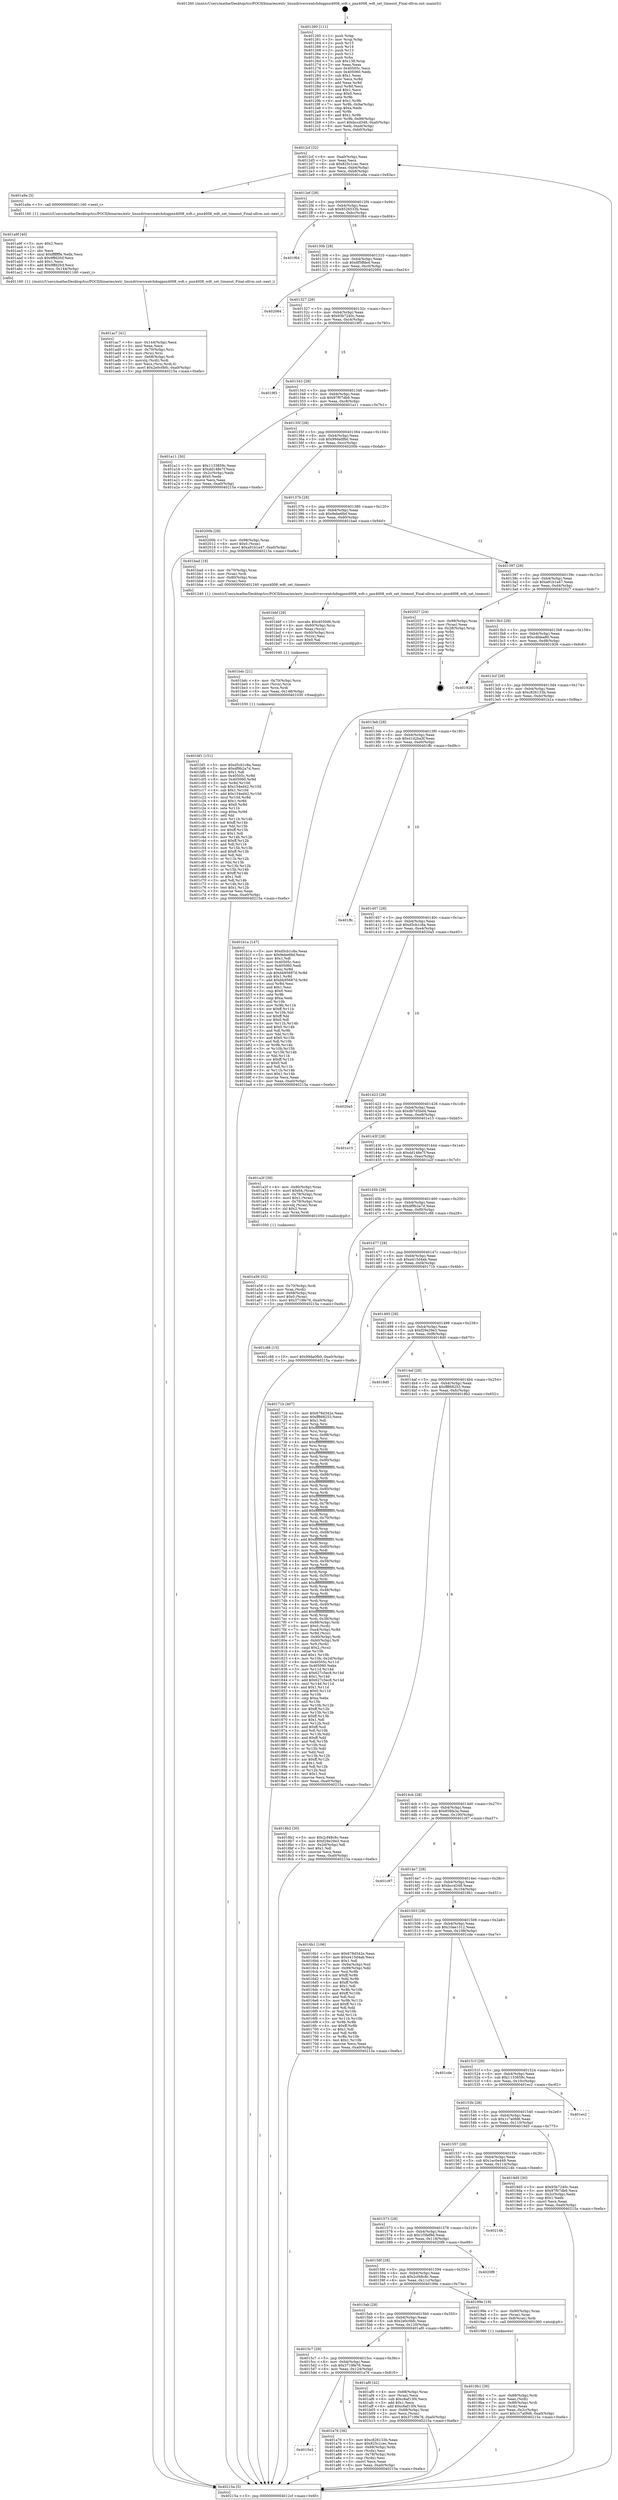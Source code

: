 digraph "0x401260" {
  label = "0x401260 (/mnt/c/Users/mathe/Desktop/tcc/POCII/binaries/extr_linuxdriverswatchdogpnx4008_wdt.c_pnx4008_wdt_set_timeout_Final-ollvm.out::main(0))"
  labelloc = "t"
  node[shape=record]

  Entry [label="",width=0.3,height=0.3,shape=circle,fillcolor=black,style=filled]
  "0x4012cf" [label="{
     0x4012cf [32]\l
     | [instrs]\l
     &nbsp;&nbsp;0x4012cf \<+6\>: mov -0xa0(%rbp),%eax\l
     &nbsp;&nbsp;0x4012d5 \<+2\>: mov %eax,%ecx\l
     &nbsp;&nbsp;0x4012d7 \<+6\>: sub $0x825c1cec,%ecx\l
     &nbsp;&nbsp;0x4012dd \<+6\>: mov %eax,-0xb4(%rbp)\l
     &nbsp;&nbsp;0x4012e3 \<+6\>: mov %ecx,-0xb8(%rbp)\l
     &nbsp;&nbsp;0x4012e9 \<+6\>: je 0000000000401a9a \<main+0x83a\>\l
  }"]
  "0x401a9a" [label="{
     0x401a9a [5]\l
     | [instrs]\l
     &nbsp;&nbsp;0x401a9a \<+5\>: call 0000000000401160 \<next_i\>\l
     | [calls]\l
     &nbsp;&nbsp;0x401160 \{1\} (/mnt/c/Users/mathe/Desktop/tcc/POCII/binaries/extr_linuxdriverswatchdogpnx4008_wdt.c_pnx4008_wdt_set_timeout_Final-ollvm.out::next_i)\l
  }"]
  "0x4012ef" [label="{
     0x4012ef [28]\l
     | [instrs]\l
     &nbsp;&nbsp;0x4012ef \<+5\>: jmp 00000000004012f4 \<main+0x94\>\l
     &nbsp;&nbsp;0x4012f4 \<+6\>: mov -0xb4(%rbp),%eax\l
     &nbsp;&nbsp;0x4012fa \<+5\>: sub $0x8526533b,%eax\l
     &nbsp;&nbsp;0x4012ff \<+6\>: mov %eax,-0xbc(%rbp)\l
     &nbsp;&nbsp;0x401305 \<+6\>: je 0000000000401f64 \<main+0xd04\>\l
  }"]
  Exit [label="",width=0.3,height=0.3,shape=circle,fillcolor=black,style=filled,peripheries=2]
  "0x401f64" [label="{
     0x401f64\l
  }", style=dashed]
  "0x40130b" [label="{
     0x40130b [28]\l
     | [instrs]\l
     &nbsp;&nbsp;0x40130b \<+5\>: jmp 0000000000401310 \<main+0xb0\>\l
     &nbsp;&nbsp;0x401310 \<+6\>: mov -0xb4(%rbp),%eax\l
     &nbsp;&nbsp;0x401316 \<+5\>: sub $0x8f5ffde4,%eax\l
     &nbsp;&nbsp;0x40131b \<+6\>: mov %eax,-0xc0(%rbp)\l
     &nbsp;&nbsp;0x401321 \<+6\>: je 0000000000402084 \<main+0xe24\>\l
  }"]
  "0x401bf1" [label="{
     0x401bf1 [151]\l
     | [instrs]\l
     &nbsp;&nbsp;0x401bf1 \<+5\>: mov $0xd5cb1c8a,%eax\l
     &nbsp;&nbsp;0x401bf6 \<+5\>: mov $0xdf9b2a7d,%esi\l
     &nbsp;&nbsp;0x401bfb \<+2\>: mov $0x1,%dl\l
     &nbsp;&nbsp;0x401bfd \<+8\>: mov 0x40505c,%r8d\l
     &nbsp;&nbsp;0x401c05 \<+8\>: mov 0x405060,%r9d\l
     &nbsp;&nbsp;0x401c0d \<+3\>: mov %r8d,%r10d\l
     &nbsp;&nbsp;0x401c10 \<+7\>: sub $0x154ed42,%r10d\l
     &nbsp;&nbsp;0x401c17 \<+4\>: sub $0x1,%r10d\l
     &nbsp;&nbsp;0x401c1b \<+7\>: add $0x154ed42,%r10d\l
     &nbsp;&nbsp;0x401c22 \<+4\>: imul %r10d,%r8d\l
     &nbsp;&nbsp;0x401c26 \<+4\>: and $0x1,%r8d\l
     &nbsp;&nbsp;0x401c2a \<+4\>: cmp $0x0,%r8d\l
     &nbsp;&nbsp;0x401c2e \<+4\>: sete %r11b\l
     &nbsp;&nbsp;0x401c32 \<+4\>: cmp $0xa,%r9d\l
     &nbsp;&nbsp;0x401c36 \<+3\>: setl %bl\l
     &nbsp;&nbsp;0x401c39 \<+3\>: mov %r11b,%r14b\l
     &nbsp;&nbsp;0x401c3c \<+4\>: xor $0xff,%r14b\l
     &nbsp;&nbsp;0x401c40 \<+3\>: mov %bl,%r15b\l
     &nbsp;&nbsp;0x401c43 \<+4\>: xor $0xff,%r15b\l
     &nbsp;&nbsp;0x401c47 \<+3\>: xor $0x1,%dl\l
     &nbsp;&nbsp;0x401c4a \<+3\>: mov %r14b,%r12b\l
     &nbsp;&nbsp;0x401c4d \<+4\>: and $0xff,%r12b\l
     &nbsp;&nbsp;0x401c51 \<+3\>: and %dl,%r11b\l
     &nbsp;&nbsp;0x401c54 \<+3\>: mov %r15b,%r13b\l
     &nbsp;&nbsp;0x401c57 \<+4\>: and $0xff,%r13b\l
     &nbsp;&nbsp;0x401c5b \<+2\>: and %dl,%bl\l
     &nbsp;&nbsp;0x401c5d \<+3\>: or %r11b,%r12b\l
     &nbsp;&nbsp;0x401c60 \<+3\>: or %bl,%r13b\l
     &nbsp;&nbsp;0x401c63 \<+3\>: xor %r13b,%r12b\l
     &nbsp;&nbsp;0x401c66 \<+3\>: or %r15b,%r14b\l
     &nbsp;&nbsp;0x401c69 \<+4\>: xor $0xff,%r14b\l
     &nbsp;&nbsp;0x401c6d \<+3\>: or $0x1,%dl\l
     &nbsp;&nbsp;0x401c70 \<+3\>: and %dl,%r14b\l
     &nbsp;&nbsp;0x401c73 \<+3\>: or %r14b,%r12b\l
     &nbsp;&nbsp;0x401c76 \<+4\>: test $0x1,%r12b\l
     &nbsp;&nbsp;0x401c7a \<+3\>: cmovne %esi,%eax\l
     &nbsp;&nbsp;0x401c7d \<+6\>: mov %eax,-0xa0(%rbp)\l
     &nbsp;&nbsp;0x401c83 \<+5\>: jmp 000000000040215a \<main+0xefa\>\l
  }"]
  "0x402084" [label="{
     0x402084\l
  }", style=dashed]
  "0x401327" [label="{
     0x401327 [28]\l
     | [instrs]\l
     &nbsp;&nbsp;0x401327 \<+5\>: jmp 000000000040132c \<main+0xcc\>\l
     &nbsp;&nbsp;0x40132c \<+6\>: mov -0xb4(%rbp),%eax\l
     &nbsp;&nbsp;0x401332 \<+5\>: sub $0x93b7240c,%eax\l
     &nbsp;&nbsp;0x401337 \<+6\>: mov %eax,-0xc4(%rbp)\l
     &nbsp;&nbsp;0x40133d \<+6\>: je 00000000004019f3 \<main+0x793\>\l
  }"]
  "0x401bdc" [label="{
     0x401bdc [21]\l
     | [instrs]\l
     &nbsp;&nbsp;0x401bdc \<+4\>: mov -0x70(%rbp),%rcx\l
     &nbsp;&nbsp;0x401be0 \<+3\>: mov (%rcx),%rcx\l
     &nbsp;&nbsp;0x401be3 \<+3\>: mov %rcx,%rdi\l
     &nbsp;&nbsp;0x401be6 \<+6\>: mov %eax,-0x148(%rbp)\l
     &nbsp;&nbsp;0x401bec \<+5\>: call 0000000000401030 \<free@plt\>\l
     | [calls]\l
     &nbsp;&nbsp;0x401030 \{1\} (unknown)\l
  }"]
  "0x4019f3" [label="{
     0x4019f3\l
  }", style=dashed]
  "0x401343" [label="{
     0x401343 [28]\l
     | [instrs]\l
     &nbsp;&nbsp;0x401343 \<+5\>: jmp 0000000000401348 \<main+0xe8\>\l
     &nbsp;&nbsp;0x401348 \<+6\>: mov -0xb4(%rbp),%eax\l
     &nbsp;&nbsp;0x40134e \<+5\>: sub $0x97f07db9,%eax\l
     &nbsp;&nbsp;0x401353 \<+6\>: mov %eax,-0xc8(%rbp)\l
     &nbsp;&nbsp;0x401359 \<+6\>: je 0000000000401a11 \<main+0x7b1\>\l
  }"]
  "0x401bbf" [label="{
     0x401bbf [29]\l
     | [instrs]\l
     &nbsp;&nbsp;0x401bbf \<+10\>: movabs $0x4030d6,%rdi\l
     &nbsp;&nbsp;0x401bc9 \<+4\>: mov -0x60(%rbp),%rcx\l
     &nbsp;&nbsp;0x401bcd \<+2\>: mov %eax,(%rcx)\l
     &nbsp;&nbsp;0x401bcf \<+4\>: mov -0x60(%rbp),%rcx\l
     &nbsp;&nbsp;0x401bd3 \<+2\>: mov (%rcx),%esi\l
     &nbsp;&nbsp;0x401bd5 \<+2\>: mov $0x0,%al\l
     &nbsp;&nbsp;0x401bd7 \<+5\>: call 0000000000401040 \<printf@plt\>\l
     | [calls]\l
     &nbsp;&nbsp;0x401040 \{1\} (unknown)\l
  }"]
  "0x401a11" [label="{
     0x401a11 [30]\l
     | [instrs]\l
     &nbsp;&nbsp;0x401a11 \<+5\>: mov $0x1133859c,%eax\l
     &nbsp;&nbsp;0x401a16 \<+5\>: mov $0xdd148e7f,%ecx\l
     &nbsp;&nbsp;0x401a1b \<+3\>: mov -0x2c(%rbp),%edx\l
     &nbsp;&nbsp;0x401a1e \<+3\>: cmp $0x0,%edx\l
     &nbsp;&nbsp;0x401a21 \<+3\>: cmove %ecx,%eax\l
     &nbsp;&nbsp;0x401a24 \<+6\>: mov %eax,-0xa0(%rbp)\l
     &nbsp;&nbsp;0x401a2a \<+5\>: jmp 000000000040215a \<main+0xefa\>\l
  }"]
  "0x40135f" [label="{
     0x40135f [28]\l
     | [instrs]\l
     &nbsp;&nbsp;0x40135f \<+5\>: jmp 0000000000401364 \<main+0x104\>\l
     &nbsp;&nbsp;0x401364 \<+6\>: mov -0xb4(%rbp),%eax\l
     &nbsp;&nbsp;0x40136a \<+5\>: sub $0x99da0fb0,%eax\l
     &nbsp;&nbsp;0x40136f \<+6\>: mov %eax,-0xcc(%rbp)\l
     &nbsp;&nbsp;0x401375 \<+6\>: je 000000000040200b \<main+0xdab\>\l
  }"]
  "0x401ac7" [label="{
     0x401ac7 [41]\l
     | [instrs]\l
     &nbsp;&nbsp;0x401ac7 \<+6\>: mov -0x144(%rbp),%ecx\l
     &nbsp;&nbsp;0x401acd \<+3\>: imul %eax,%ecx\l
     &nbsp;&nbsp;0x401ad0 \<+4\>: mov -0x70(%rbp),%rsi\l
     &nbsp;&nbsp;0x401ad4 \<+3\>: mov (%rsi),%rsi\l
     &nbsp;&nbsp;0x401ad7 \<+4\>: mov -0x68(%rbp),%rdi\l
     &nbsp;&nbsp;0x401adb \<+3\>: movslq (%rdi),%rdi\l
     &nbsp;&nbsp;0x401ade \<+3\>: mov %ecx,(%rsi,%rdi,4)\l
     &nbsp;&nbsp;0x401ae1 \<+10\>: movl $0x2e0c0bfc,-0xa0(%rbp)\l
     &nbsp;&nbsp;0x401aeb \<+5\>: jmp 000000000040215a \<main+0xefa\>\l
  }"]
  "0x40200b" [label="{
     0x40200b [28]\l
     | [instrs]\l
     &nbsp;&nbsp;0x40200b \<+7\>: mov -0x98(%rbp),%rax\l
     &nbsp;&nbsp;0x402012 \<+6\>: movl $0x0,(%rax)\l
     &nbsp;&nbsp;0x402018 \<+10\>: movl $0xa91b1a47,-0xa0(%rbp)\l
     &nbsp;&nbsp;0x402022 \<+5\>: jmp 000000000040215a \<main+0xefa\>\l
  }"]
  "0x40137b" [label="{
     0x40137b [28]\l
     | [instrs]\l
     &nbsp;&nbsp;0x40137b \<+5\>: jmp 0000000000401380 \<main+0x120\>\l
     &nbsp;&nbsp;0x401380 \<+6\>: mov -0xb4(%rbp),%eax\l
     &nbsp;&nbsp;0x401386 \<+5\>: sub $0x9ebe6fef,%eax\l
     &nbsp;&nbsp;0x40138b \<+6\>: mov %eax,-0xd0(%rbp)\l
     &nbsp;&nbsp;0x401391 \<+6\>: je 0000000000401bad \<main+0x94d\>\l
  }"]
  "0x401a9f" [label="{
     0x401a9f [40]\l
     | [instrs]\l
     &nbsp;&nbsp;0x401a9f \<+5\>: mov $0x2,%ecx\l
     &nbsp;&nbsp;0x401aa4 \<+1\>: cltd\l
     &nbsp;&nbsp;0x401aa5 \<+2\>: idiv %ecx\l
     &nbsp;&nbsp;0x401aa7 \<+6\>: imul $0xfffffffe,%edx,%ecx\l
     &nbsp;&nbsp;0x401aad \<+6\>: sub $0x9ffd2fcf,%ecx\l
     &nbsp;&nbsp;0x401ab3 \<+3\>: add $0x1,%ecx\l
     &nbsp;&nbsp;0x401ab6 \<+6\>: add $0x9ffd2fcf,%ecx\l
     &nbsp;&nbsp;0x401abc \<+6\>: mov %ecx,-0x144(%rbp)\l
     &nbsp;&nbsp;0x401ac2 \<+5\>: call 0000000000401160 \<next_i\>\l
     | [calls]\l
     &nbsp;&nbsp;0x401160 \{1\} (/mnt/c/Users/mathe/Desktop/tcc/POCII/binaries/extr_linuxdriverswatchdogpnx4008_wdt.c_pnx4008_wdt_set_timeout_Final-ollvm.out::next_i)\l
  }"]
  "0x401bad" [label="{
     0x401bad [18]\l
     | [instrs]\l
     &nbsp;&nbsp;0x401bad \<+4\>: mov -0x70(%rbp),%rax\l
     &nbsp;&nbsp;0x401bb1 \<+3\>: mov (%rax),%rdi\l
     &nbsp;&nbsp;0x401bb4 \<+4\>: mov -0x80(%rbp),%rax\l
     &nbsp;&nbsp;0x401bb8 \<+2\>: mov (%rax),%esi\l
     &nbsp;&nbsp;0x401bba \<+5\>: call 0000000000401240 \<pnx4008_wdt_set_timeout\>\l
     | [calls]\l
     &nbsp;&nbsp;0x401240 \{1\} (/mnt/c/Users/mathe/Desktop/tcc/POCII/binaries/extr_linuxdriverswatchdogpnx4008_wdt.c_pnx4008_wdt_set_timeout_Final-ollvm.out::pnx4008_wdt_set_timeout)\l
  }"]
  "0x401397" [label="{
     0x401397 [28]\l
     | [instrs]\l
     &nbsp;&nbsp;0x401397 \<+5\>: jmp 000000000040139c \<main+0x13c\>\l
     &nbsp;&nbsp;0x40139c \<+6\>: mov -0xb4(%rbp),%eax\l
     &nbsp;&nbsp;0x4013a2 \<+5\>: sub $0xa91b1a47,%eax\l
     &nbsp;&nbsp;0x4013a7 \<+6\>: mov %eax,-0xd4(%rbp)\l
     &nbsp;&nbsp;0x4013ad \<+6\>: je 0000000000402027 \<main+0xdc7\>\l
  }"]
  "0x4015e3" [label="{
     0x4015e3\l
  }", style=dashed]
  "0x402027" [label="{
     0x402027 [24]\l
     | [instrs]\l
     &nbsp;&nbsp;0x402027 \<+7\>: mov -0x98(%rbp),%rax\l
     &nbsp;&nbsp;0x40202e \<+2\>: mov (%rax),%eax\l
     &nbsp;&nbsp;0x402030 \<+4\>: lea -0x28(%rbp),%rsp\l
     &nbsp;&nbsp;0x402034 \<+1\>: pop %rbx\l
     &nbsp;&nbsp;0x402035 \<+2\>: pop %r12\l
     &nbsp;&nbsp;0x402037 \<+2\>: pop %r13\l
     &nbsp;&nbsp;0x402039 \<+2\>: pop %r14\l
     &nbsp;&nbsp;0x40203b \<+2\>: pop %r15\l
     &nbsp;&nbsp;0x40203d \<+1\>: pop %rbp\l
     &nbsp;&nbsp;0x40203e \<+1\>: ret\l
  }"]
  "0x4013b3" [label="{
     0x4013b3 [28]\l
     | [instrs]\l
     &nbsp;&nbsp;0x4013b3 \<+5\>: jmp 00000000004013b8 \<main+0x158\>\l
     &nbsp;&nbsp;0x4013b8 \<+6\>: mov -0xb4(%rbp),%eax\l
     &nbsp;&nbsp;0x4013be \<+5\>: sub $0xc4fdea80,%eax\l
     &nbsp;&nbsp;0x4013c3 \<+6\>: mov %eax,-0xd8(%rbp)\l
     &nbsp;&nbsp;0x4013c9 \<+6\>: je 0000000000401926 \<main+0x6c6\>\l
  }"]
  "0x401a76" [label="{
     0x401a76 [36]\l
     | [instrs]\l
     &nbsp;&nbsp;0x401a76 \<+5\>: mov $0xc826133b,%eax\l
     &nbsp;&nbsp;0x401a7b \<+5\>: mov $0x825c1cec,%ecx\l
     &nbsp;&nbsp;0x401a80 \<+4\>: mov -0x68(%rbp),%rdx\l
     &nbsp;&nbsp;0x401a84 \<+2\>: mov (%rdx),%esi\l
     &nbsp;&nbsp;0x401a86 \<+4\>: mov -0x78(%rbp),%rdx\l
     &nbsp;&nbsp;0x401a8a \<+2\>: cmp (%rdx),%esi\l
     &nbsp;&nbsp;0x401a8c \<+3\>: cmovl %ecx,%eax\l
     &nbsp;&nbsp;0x401a8f \<+6\>: mov %eax,-0xa0(%rbp)\l
     &nbsp;&nbsp;0x401a95 \<+5\>: jmp 000000000040215a \<main+0xefa\>\l
  }"]
  "0x401926" [label="{
     0x401926\l
  }", style=dashed]
  "0x4013cf" [label="{
     0x4013cf [28]\l
     | [instrs]\l
     &nbsp;&nbsp;0x4013cf \<+5\>: jmp 00000000004013d4 \<main+0x174\>\l
     &nbsp;&nbsp;0x4013d4 \<+6\>: mov -0xb4(%rbp),%eax\l
     &nbsp;&nbsp;0x4013da \<+5\>: sub $0xc826133b,%eax\l
     &nbsp;&nbsp;0x4013df \<+6\>: mov %eax,-0xdc(%rbp)\l
     &nbsp;&nbsp;0x4013e5 \<+6\>: je 0000000000401b1a \<main+0x8ba\>\l
  }"]
  "0x4015c7" [label="{
     0x4015c7 [28]\l
     | [instrs]\l
     &nbsp;&nbsp;0x4015c7 \<+5\>: jmp 00000000004015cc \<main+0x36c\>\l
     &nbsp;&nbsp;0x4015cc \<+6\>: mov -0xb4(%rbp),%eax\l
     &nbsp;&nbsp;0x4015d2 \<+5\>: sub $0x3719fe76,%eax\l
     &nbsp;&nbsp;0x4015d7 \<+6\>: mov %eax,-0x124(%rbp)\l
     &nbsp;&nbsp;0x4015dd \<+6\>: je 0000000000401a76 \<main+0x816\>\l
  }"]
  "0x401b1a" [label="{
     0x401b1a [147]\l
     | [instrs]\l
     &nbsp;&nbsp;0x401b1a \<+5\>: mov $0xd5cb1c8a,%eax\l
     &nbsp;&nbsp;0x401b1f \<+5\>: mov $0x9ebe6fef,%ecx\l
     &nbsp;&nbsp;0x401b24 \<+2\>: mov $0x1,%dl\l
     &nbsp;&nbsp;0x401b26 \<+7\>: mov 0x40505c,%esi\l
     &nbsp;&nbsp;0x401b2d \<+7\>: mov 0x405060,%edi\l
     &nbsp;&nbsp;0x401b34 \<+3\>: mov %esi,%r8d\l
     &nbsp;&nbsp;0x401b37 \<+7\>: sub $0xbb95687d,%r8d\l
     &nbsp;&nbsp;0x401b3e \<+4\>: sub $0x1,%r8d\l
     &nbsp;&nbsp;0x401b42 \<+7\>: add $0xbb95687d,%r8d\l
     &nbsp;&nbsp;0x401b49 \<+4\>: imul %r8d,%esi\l
     &nbsp;&nbsp;0x401b4d \<+3\>: and $0x1,%esi\l
     &nbsp;&nbsp;0x401b50 \<+3\>: cmp $0x0,%esi\l
     &nbsp;&nbsp;0x401b53 \<+4\>: sete %r9b\l
     &nbsp;&nbsp;0x401b57 \<+3\>: cmp $0xa,%edi\l
     &nbsp;&nbsp;0x401b5a \<+4\>: setl %r10b\l
     &nbsp;&nbsp;0x401b5e \<+3\>: mov %r9b,%r11b\l
     &nbsp;&nbsp;0x401b61 \<+4\>: xor $0xff,%r11b\l
     &nbsp;&nbsp;0x401b65 \<+3\>: mov %r10b,%bl\l
     &nbsp;&nbsp;0x401b68 \<+3\>: xor $0xff,%bl\l
     &nbsp;&nbsp;0x401b6b \<+3\>: xor $0x0,%dl\l
     &nbsp;&nbsp;0x401b6e \<+3\>: mov %r11b,%r14b\l
     &nbsp;&nbsp;0x401b71 \<+4\>: and $0x0,%r14b\l
     &nbsp;&nbsp;0x401b75 \<+3\>: and %dl,%r9b\l
     &nbsp;&nbsp;0x401b78 \<+3\>: mov %bl,%r15b\l
     &nbsp;&nbsp;0x401b7b \<+4\>: and $0x0,%r15b\l
     &nbsp;&nbsp;0x401b7f \<+3\>: and %dl,%r10b\l
     &nbsp;&nbsp;0x401b82 \<+3\>: or %r9b,%r14b\l
     &nbsp;&nbsp;0x401b85 \<+3\>: or %r10b,%r15b\l
     &nbsp;&nbsp;0x401b88 \<+3\>: xor %r15b,%r14b\l
     &nbsp;&nbsp;0x401b8b \<+3\>: or %bl,%r11b\l
     &nbsp;&nbsp;0x401b8e \<+4\>: xor $0xff,%r11b\l
     &nbsp;&nbsp;0x401b92 \<+3\>: or $0x0,%dl\l
     &nbsp;&nbsp;0x401b95 \<+3\>: and %dl,%r11b\l
     &nbsp;&nbsp;0x401b98 \<+3\>: or %r11b,%r14b\l
     &nbsp;&nbsp;0x401b9b \<+4\>: test $0x1,%r14b\l
     &nbsp;&nbsp;0x401b9f \<+3\>: cmovne %ecx,%eax\l
     &nbsp;&nbsp;0x401ba2 \<+6\>: mov %eax,-0xa0(%rbp)\l
     &nbsp;&nbsp;0x401ba8 \<+5\>: jmp 000000000040215a \<main+0xefa\>\l
  }"]
  "0x4013eb" [label="{
     0x4013eb [28]\l
     | [instrs]\l
     &nbsp;&nbsp;0x4013eb \<+5\>: jmp 00000000004013f0 \<main+0x190\>\l
     &nbsp;&nbsp;0x4013f0 \<+6\>: mov -0xb4(%rbp),%eax\l
     &nbsp;&nbsp;0x4013f6 \<+5\>: sub $0xd1d2ba3f,%eax\l
     &nbsp;&nbsp;0x4013fb \<+6\>: mov %eax,-0xe0(%rbp)\l
     &nbsp;&nbsp;0x401401 \<+6\>: je 0000000000401ffc \<main+0xd9c\>\l
  }"]
  "0x401af0" [label="{
     0x401af0 [42]\l
     | [instrs]\l
     &nbsp;&nbsp;0x401af0 \<+4\>: mov -0x68(%rbp),%rax\l
     &nbsp;&nbsp;0x401af4 \<+2\>: mov (%rax),%ecx\l
     &nbsp;&nbsp;0x401af6 \<+6\>: sub $0xc6af13f4,%ecx\l
     &nbsp;&nbsp;0x401afc \<+3\>: add $0x1,%ecx\l
     &nbsp;&nbsp;0x401aff \<+6\>: add $0xc6af13f4,%ecx\l
     &nbsp;&nbsp;0x401b05 \<+4\>: mov -0x68(%rbp),%rax\l
     &nbsp;&nbsp;0x401b09 \<+2\>: mov %ecx,(%rax)\l
     &nbsp;&nbsp;0x401b0b \<+10\>: movl $0x3719fe76,-0xa0(%rbp)\l
     &nbsp;&nbsp;0x401b15 \<+5\>: jmp 000000000040215a \<main+0xefa\>\l
  }"]
  "0x401ffc" [label="{
     0x401ffc\l
  }", style=dashed]
  "0x401407" [label="{
     0x401407 [28]\l
     | [instrs]\l
     &nbsp;&nbsp;0x401407 \<+5\>: jmp 000000000040140c \<main+0x1ac\>\l
     &nbsp;&nbsp;0x40140c \<+6\>: mov -0xb4(%rbp),%eax\l
     &nbsp;&nbsp;0x401412 \<+5\>: sub $0xd5cb1c8a,%eax\l
     &nbsp;&nbsp;0x401417 \<+6\>: mov %eax,-0xe4(%rbp)\l
     &nbsp;&nbsp;0x40141d \<+6\>: je 00000000004020a5 \<main+0xe45\>\l
  }"]
  "0x401a56" [label="{
     0x401a56 [32]\l
     | [instrs]\l
     &nbsp;&nbsp;0x401a56 \<+4\>: mov -0x70(%rbp),%rdi\l
     &nbsp;&nbsp;0x401a5a \<+3\>: mov %rax,(%rdi)\l
     &nbsp;&nbsp;0x401a5d \<+4\>: mov -0x68(%rbp),%rax\l
     &nbsp;&nbsp;0x401a61 \<+6\>: movl $0x0,(%rax)\l
     &nbsp;&nbsp;0x401a67 \<+10\>: movl $0x3719fe76,-0xa0(%rbp)\l
     &nbsp;&nbsp;0x401a71 \<+5\>: jmp 000000000040215a \<main+0xefa\>\l
  }"]
  "0x4020a5" [label="{
     0x4020a5\l
  }", style=dashed]
  "0x401423" [label="{
     0x401423 [28]\l
     | [instrs]\l
     &nbsp;&nbsp;0x401423 \<+5\>: jmp 0000000000401428 \<main+0x1c8\>\l
     &nbsp;&nbsp;0x401428 \<+6\>: mov -0xb4(%rbp),%eax\l
     &nbsp;&nbsp;0x40142e \<+5\>: sub $0xdb7d5bd4,%eax\l
     &nbsp;&nbsp;0x401433 \<+6\>: mov %eax,-0xe8(%rbp)\l
     &nbsp;&nbsp;0x401439 \<+6\>: je 0000000000401e15 \<main+0xbb5\>\l
  }"]
  "0x4019b1" [label="{
     0x4019b1 [36]\l
     | [instrs]\l
     &nbsp;&nbsp;0x4019b1 \<+7\>: mov -0x88(%rbp),%rdi\l
     &nbsp;&nbsp;0x4019b8 \<+2\>: mov %eax,(%rdi)\l
     &nbsp;&nbsp;0x4019ba \<+7\>: mov -0x88(%rbp),%rdi\l
     &nbsp;&nbsp;0x4019c1 \<+2\>: mov (%rdi),%eax\l
     &nbsp;&nbsp;0x4019c3 \<+3\>: mov %eax,-0x2c(%rbp)\l
     &nbsp;&nbsp;0x4019c6 \<+10\>: movl $0x1c7a0fd6,-0xa0(%rbp)\l
     &nbsp;&nbsp;0x4019d0 \<+5\>: jmp 000000000040215a \<main+0xefa\>\l
  }"]
  "0x401e15" [label="{
     0x401e15\l
  }", style=dashed]
  "0x40143f" [label="{
     0x40143f [28]\l
     | [instrs]\l
     &nbsp;&nbsp;0x40143f \<+5\>: jmp 0000000000401444 \<main+0x1e4\>\l
     &nbsp;&nbsp;0x401444 \<+6\>: mov -0xb4(%rbp),%eax\l
     &nbsp;&nbsp;0x40144a \<+5\>: sub $0xdd148e7f,%eax\l
     &nbsp;&nbsp;0x40144f \<+6\>: mov %eax,-0xec(%rbp)\l
     &nbsp;&nbsp;0x401455 \<+6\>: je 0000000000401a2f \<main+0x7cf\>\l
  }"]
  "0x4015ab" [label="{
     0x4015ab [28]\l
     | [instrs]\l
     &nbsp;&nbsp;0x4015ab \<+5\>: jmp 00000000004015b0 \<main+0x350\>\l
     &nbsp;&nbsp;0x4015b0 \<+6\>: mov -0xb4(%rbp),%eax\l
     &nbsp;&nbsp;0x4015b6 \<+5\>: sub $0x2e0c0bfc,%eax\l
     &nbsp;&nbsp;0x4015bb \<+6\>: mov %eax,-0x120(%rbp)\l
     &nbsp;&nbsp;0x4015c1 \<+6\>: je 0000000000401af0 \<main+0x890\>\l
  }"]
  "0x401a2f" [label="{
     0x401a2f [39]\l
     | [instrs]\l
     &nbsp;&nbsp;0x401a2f \<+4\>: mov -0x80(%rbp),%rax\l
     &nbsp;&nbsp;0x401a33 \<+6\>: movl $0x64,(%rax)\l
     &nbsp;&nbsp;0x401a39 \<+4\>: mov -0x78(%rbp),%rax\l
     &nbsp;&nbsp;0x401a3d \<+6\>: movl $0x1,(%rax)\l
     &nbsp;&nbsp;0x401a43 \<+4\>: mov -0x78(%rbp),%rax\l
     &nbsp;&nbsp;0x401a47 \<+3\>: movslq (%rax),%rax\l
     &nbsp;&nbsp;0x401a4a \<+4\>: shl $0x2,%rax\l
     &nbsp;&nbsp;0x401a4e \<+3\>: mov %rax,%rdi\l
     &nbsp;&nbsp;0x401a51 \<+5\>: call 0000000000401050 \<malloc@plt\>\l
     | [calls]\l
     &nbsp;&nbsp;0x401050 \{1\} (unknown)\l
  }"]
  "0x40145b" [label="{
     0x40145b [28]\l
     | [instrs]\l
     &nbsp;&nbsp;0x40145b \<+5\>: jmp 0000000000401460 \<main+0x200\>\l
     &nbsp;&nbsp;0x401460 \<+6\>: mov -0xb4(%rbp),%eax\l
     &nbsp;&nbsp;0x401466 \<+5\>: sub $0xdf9b2a7d,%eax\l
     &nbsp;&nbsp;0x40146b \<+6\>: mov %eax,-0xf0(%rbp)\l
     &nbsp;&nbsp;0x401471 \<+6\>: je 0000000000401c88 \<main+0xa28\>\l
  }"]
  "0x40199e" [label="{
     0x40199e [19]\l
     | [instrs]\l
     &nbsp;&nbsp;0x40199e \<+7\>: mov -0x90(%rbp),%rax\l
     &nbsp;&nbsp;0x4019a5 \<+3\>: mov (%rax),%rax\l
     &nbsp;&nbsp;0x4019a8 \<+4\>: mov 0x8(%rax),%rdi\l
     &nbsp;&nbsp;0x4019ac \<+5\>: call 0000000000401060 \<atoi@plt\>\l
     | [calls]\l
     &nbsp;&nbsp;0x401060 \{1\} (unknown)\l
  }"]
  "0x401c88" [label="{
     0x401c88 [15]\l
     | [instrs]\l
     &nbsp;&nbsp;0x401c88 \<+10\>: movl $0x99da0fb0,-0xa0(%rbp)\l
     &nbsp;&nbsp;0x401c92 \<+5\>: jmp 000000000040215a \<main+0xefa\>\l
  }"]
  "0x401477" [label="{
     0x401477 [28]\l
     | [instrs]\l
     &nbsp;&nbsp;0x401477 \<+5\>: jmp 000000000040147c \<main+0x21c\>\l
     &nbsp;&nbsp;0x40147c \<+6\>: mov -0xb4(%rbp),%eax\l
     &nbsp;&nbsp;0x401482 \<+5\>: sub $0xe415d4ab,%eax\l
     &nbsp;&nbsp;0x401487 \<+6\>: mov %eax,-0xf4(%rbp)\l
     &nbsp;&nbsp;0x40148d \<+6\>: je 000000000040171b \<main+0x4bb\>\l
  }"]
  "0x40158f" [label="{
     0x40158f [28]\l
     | [instrs]\l
     &nbsp;&nbsp;0x40158f \<+5\>: jmp 0000000000401594 \<main+0x334\>\l
     &nbsp;&nbsp;0x401594 \<+6\>: mov -0xb4(%rbp),%eax\l
     &nbsp;&nbsp;0x40159a \<+5\>: sub $0x2cf48c8c,%eax\l
     &nbsp;&nbsp;0x40159f \<+6\>: mov %eax,-0x11c(%rbp)\l
     &nbsp;&nbsp;0x4015a5 \<+6\>: je 000000000040199e \<main+0x73e\>\l
  }"]
  "0x40171b" [label="{
     0x40171b [407]\l
     | [instrs]\l
     &nbsp;&nbsp;0x40171b \<+5\>: mov $0x678d342e,%eax\l
     &nbsp;&nbsp;0x401720 \<+5\>: mov $0xff868253,%ecx\l
     &nbsp;&nbsp;0x401725 \<+2\>: mov $0x1,%dl\l
     &nbsp;&nbsp;0x401727 \<+3\>: mov %rsp,%rsi\l
     &nbsp;&nbsp;0x40172a \<+4\>: add $0xfffffffffffffff0,%rsi\l
     &nbsp;&nbsp;0x40172e \<+3\>: mov %rsi,%rsp\l
     &nbsp;&nbsp;0x401731 \<+7\>: mov %rsi,-0x98(%rbp)\l
     &nbsp;&nbsp;0x401738 \<+3\>: mov %rsp,%rsi\l
     &nbsp;&nbsp;0x40173b \<+4\>: add $0xfffffffffffffff0,%rsi\l
     &nbsp;&nbsp;0x40173f \<+3\>: mov %rsi,%rsp\l
     &nbsp;&nbsp;0x401742 \<+3\>: mov %rsp,%rdi\l
     &nbsp;&nbsp;0x401745 \<+4\>: add $0xfffffffffffffff0,%rdi\l
     &nbsp;&nbsp;0x401749 \<+3\>: mov %rdi,%rsp\l
     &nbsp;&nbsp;0x40174c \<+7\>: mov %rdi,-0x90(%rbp)\l
     &nbsp;&nbsp;0x401753 \<+3\>: mov %rsp,%rdi\l
     &nbsp;&nbsp;0x401756 \<+4\>: add $0xfffffffffffffff0,%rdi\l
     &nbsp;&nbsp;0x40175a \<+3\>: mov %rdi,%rsp\l
     &nbsp;&nbsp;0x40175d \<+7\>: mov %rdi,-0x88(%rbp)\l
     &nbsp;&nbsp;0x401764 \<+3\>: mov %rsp,%rdi\l
     &nbsp;&nbsp;0x401767 \<+4\>: add $0xfffffffffffffff0,%rdi\l
     &nbsp;&nbsp;0x40176b \<+3\>: mov %rdi,%rsp\l
     &nbsp;&nbsp;0x40176e \<+4\>: mov %rdi,-0x80(%rbp)\l
     &nbsp;&nbsp;0x401772 \<+3\>: mov %rsp,%rdi\l
     &nbsp;&nbsp;0x401775 \<+4\>: add $0xfffffffffffffff0,%rdi\l
     &nbsp;&nbsp;0x401779 \<+3\>: mov %rdi,%rsp\l
     &nbsp;&nbsp;0x40177c \<+4\>: mov %rdi,-0x78(%rbp)\l
     &nbsp;&nbsp;0x401780 \<+3\>: mov %rsp,%rdi\l
     &nbsp;&nbsp;0x401783 \<+4\>: add $0xfffffffffffffff0,%rdi\l
     &nbsp;&nbsp;0x401787 \<+3\>: mov %rdi,%rsp\l
     &nbsp;&nbsp;0x40178a \<+4\>: mov %rdi,-0x70(%rbp)\l
     &nbsp;&nbsp;0x40178e \<+3\>: mov %rsp,%rdi\l
     &nbsp;&nbsp;0x401791 \<+4\>: add $0xfffffffffffffff0,%rdi\l
     &nbsp;&nbsp;0x401795 \<+3\>: mov %rdi,%rsp\l
     &nbsp;&nbsp;0x401798 \<+4\>: mov %rdi,-0x68(%rbp)\l
     &nbsp;&nbsp;0x40179c \<+3\>: mov %rsp,%rdi\l
     &nbsp;&nbsp;0x40179f \<+4\>: add $0xfffffffffffffff0,%rdi\l
     &nbsp;&nbsp;0x4017a3 \<+3\>: mov %rdi,%rsp\l
     &nbsp;&nbsp;0x4017a6 \<+4\>: mov %rdi,-0x60(%rbp)\l
     &nbsp;&nbsp;0x4017aa \<+3\>: mov %rsp,%rdi\l
     &nbsp;&nbsp;0x4017ad \<+4\>: add $0xfffffffffffffff0,%rdi\l
     &nbsp;&nbsp;0x4017b1 \<+3\>: mov %rdi,%rsp\l
     &nbsp;&nbsp;0x4017b4 \<+4\>: mov %rdi,-0x58(%rbp)\l
     &nbsp;&nbsp;0x4017b8 \<+3\>: mov %rsp,%rdi\l
     &nbsp;&nbsp;0x4017bb \<+4\>: add $0xfffffffffffffff0,%rdi\l
     &nbsp;&nbsp;0x4017bf \<+3\>: mov %rdi,%rsp\l
     &nbsp;&nbsp;0x4017c2 \<+4\>: mov %rdi,-0x50(%rbp)\l
     &nbsp;&nbsp;0x4017c6 \<+3\>: mov %rsp,%rdi\l
     &nbsp;&nbsp;0x4017c9 \<+4\>: add $0xfffffffffffffff0,%rdi\l
     &nbsp;&nbsp;0x4017cd \<+3\>: mov %rdi,%rsp\l
     &nbsp;&nbsp;0x4017d0 \<+4\>: mov %rdi,-0x48(%rbp)\l
     &nbsp;&nbsp;0x4017d4 \<+3\>: mov %rsp,%rdi\l
     &nbsp;&nbsp;0x4017d7 \<+4\>: add $0xfffffffffffffff0,%rdi\l
     &nbsp;&nbsp;0x4017db \<+3\>: mov %rdi,%rsp\l
     &nbsp;&nbsp;0x4017de \<+4\>: mov %rdi,-0x40(%rbp)\l
     &nbsp;&nbsp;0x4017e2 \<+3\>: mov %rsp,%rdi\l
     &nbsp;&nbsp;0x4017e5 \<+4\>: add $0xfffffffffffffff0,%rdi\l
     &nbsp;&nbsp;0x4017e9 \<+3\>: mov %rdi,%rsp\l
     &nbsp;&nbsp;0x4017ec \<+4\>: mov %rdi,-0x38(%rbp)\l
     &nbsp;&nbsp;0x4017f0 \<+7\>: mov -0x98(%rbp),%rdi\l
     &nbsp;&nbsp;0x4017f7 \<+6\>: movl $0x0,(%rdi)\l
     &nbsp;&nbsp;0x4017fd \<+7\>: mov -0xa4(%rbp),%r8d\l
     &nbsp;&nbsp;0x401804 \<+3\>: mov %r8d,(%rsi)\l
     &nbsp;&nbsp;0x401807 \<+7\>: mov -0x90(%rbp),%rdi\l
     &nbsp;&nbsp;0x40180e \<+7\>: mov -0xb0(%rbp),%r9\l
     &nbsp;&nbsp;0x401815 \<+3\>: mov %r9,(%rdi)\l
     &nbsp;&nbsp;0x401818 \<+3\>: cmpl $0x2,(%rsi)\l
     &nbsp;&nbsp;0x40181b \<+4\>: setne %r10b\l
     &nbsp;&nbsp;0x40181f \<+4\>: and $0x1,%r10b\l
     &nbsp;&nbsp;0x401823 \<+4\>: mov %r10b,-0x2d(%rbp)\l
     &nbsp;&nbsp;0x401827 \<+8\>: mov 0x40505c,%r11d\l
     &nbsp;&nbsp;0x40182f \<+7\>: mov 0x405060,%ebx\l
     &nbsp;&nbsp;0x401836 \<+3\>: mov %r11d,%r14d\l
     &nbsp;&nbsp;0x401839 \<+7\>: sub $0x627c5ec8,%r14d\l
     &nbsp;&nbsp;0x401840 \<+4\>: sub $0x1,%r14d\l
     &nbsp;&nbsp;0x401844 \<+7\>: add $0x627c5ec8,%r14d\l
     &nbsp;&nbsp;0x40184b \<+4\>: imul %r14d,%r11d\l
     &nbsp;&nbsp;0x40184f \<+4\>: and $0x1,%r11d\l
     &nbsp;&nbsp;0x401853 \<+4\>: cmp $0x0,%r11d\l
     &nbsp;&nbsp;0x401857 \<+4\>: sete %r10b\l
     &nbsp;&nbsp;0x40185b \<+3\>: cmp $0xa,%ebx\l
     &nbsp;&nbsp;0x40185e \<+4\>: setl %r15b\l
     &nbsp;&nbsp;0x401862 \<+3\>: mov %r10b,%r12b\l
     &nbsp;&nbsp;0x401865 \<+4\>: xor $0xff,%r12b\l
     &nbsp;&nbsp;0x401869 \<+3\>: mov %r15b,%r13b\l
     &nbsp;&nbsp;0x40186c \<+4\>: xor $0xff,%r13b\l
     &nbsp;&nbsp;0x401870 \<+3\>: xor $0x1,%dl\l
     &nbsp;&nbsp;0x401873 \<+3\>: mov %r12b,%sil\l
     &nbsp;&nbsp;0x401876 \<+4\>: and $0xff,%sil\l
     &nbsp;&nbsp;0x40187a \<+3\>: and %dl,%r10b\l
     &nbsp;&nbsp;0x40187d \<+3\>: mov %r13b,%dil\l
     &nbsp;&nbsp;0x401880 \<+4\>: and $0xff,%dil\l
     &nbsp;&nbsp;0x401884 \<+3\>: and %dl,%r15b\l
     &nbsp;&nbsp;0x401887 \<+3\>: or %r10b,%sil\l
     &nbsp;&nbsp;0x40188a \<+3\>: or %r15b,%dil\l
     &nbsp;&nbsp;0x40188d \<+3\>: xor %dil,%sil\l
     &nbsp;&nbsp;0x401890 \<+3\>: or %r13b,%r12b\l
     &nbsp;&nbsp;0x401893 \<+4\>: xor $0xff,%r12b\l
     &nbsp;&nbsp;0x401897 \<+3\>: or $0x1,%dl\l
     &nbsp;&nbsp;0x40189a \<+3\>: and %dl,%r12b\l
     &nbsp;&nbsp;0x40189d \<+3\>: or %r12b,%sil\l
     &nbsp;&nbsp;0x4018a0 \<+4\>: test $0x1,%sil\l
     &nbsp;&nbsp;0x4018a4 \<+3\>: cmovne %ecx,%eax\l
     &nbsp;&nbsp;0x4018a7 \<+6\>: mov %eax,-0xa0(%rbp)\l
     &nbsp;&nbsp;0x4018ad \<+5\>: jmp 000000000040215a \<main+0xefa\>\l
  }"]
  "0x401493" [label="{
     0x401493 [28]\l
     | [instrs]\l
     &nbsp;&nbsp;0x401493 \<+5\>: jmp 0000000000401498 \<main+0x238\>\l
     &nbsp;&nbsp;0x401498 \<+6\>: mov -0xb4(%rbp),%eax\l
     &nbsp;&nbsp;0x40149e \<+5\>: sub $0xf29e29e3,%eax\l
     &nbsp;&nbsp;0x4014a3 \<+6\>: mov %eax,-0xf8(%rbp)\l
     &nbsp;&nbsp;0x4014a9 \<+6\>: je 00000000004018d0 \<main+0x670\>\l
  }"]
  "0x4020f8" [label="{
     0x4020f8\l
  }", style=dashed]
  "0x4018d0" [label="{
     0x4018d0\l
  }", style=dashed]
  "0x4014af" [label="{
     0x4014af [28]\l
     | [instrs]\l
     &nbsp;&nbsp;0x4014af \<+5\>: jmp 00000000004014b4 \<main+0x254\>\l
     &nbsp;&nbsp;0x4014b4 \<+6\>: mov -0xb4(%rbp),%eax\l
     &nbsp;&nbsp;0x4014ba \<+5\>: sub $0xff868253,%eax\l
     &nbsp;&nbsp;0x4014bf \<+6\>: mov %eax,-0xfc(%rbp)\l
     &nbsp;&nbsp;0x4014c5 \<+6\>: je 00000000004018b2 \<main+0x652\>\l
  }"]
  "0x401573" [label="{
     0x401573 [28]\l
     | [instrs]\l
     &nbsp;&nbsp;0x401573 \<+5\>: jmp 0000000000401578 \<main+0x318\>\l
     &nbsp;&nbsp;0x401578 \<+6\>: mov -0xb4(%rbp),%eax\l
     &nbsp;&nbsp;0x40157e \<+5\>: sub $0x1f3fef9d,%eax\l
     &nbsp;&nbsp;0x401583 \<+6\>: mov %eax,-0x118(%rbp)\l
     &nbsp;&nbsp;0x401589 \<+6\>: je 00000000004020f8 \<main+0xe98\>\l
  }"]
  "0x4018b2" [label="{
     0x4018b2 [30]\l
     | [instrs]\l
     &nbsp;&nbsp;0x4018b2 \<+5\>: mov $0x2cf48c8c,%eax\l
     &nbsp;&nbsp;0x4018b7 \<+5\>: mov $0xf29e29e3,%ecx\l
     &nbsp;&nbsp;0x4018bc \<+3\>: mov -0x2d(%rbp),%dl\l
     &nbsp;&nbsp;0x4018bf \<+3\>: test $0x1,%dl\l
     &nbsp;&nbsp;0x4018c2 \<+3\>: cmovne %ecx,%eax\l
     &nbsp;&nbsp;0x4018c5 \<+6\>: mov %eax,-0xa0(%rbp)\l
     &nbsp;&nbsp;0x4018cb \<+5\>: jmp 000000000040215a \<main+0xefa\>\l
  }"]
  "0x4014cb" [label="{
     0x4014cb [28]\l
     | [instrs]\l
     &nbsp;&nbsp;0x4014cb \<+5\>: jmp 00000000004014d0 \<main+0x270\>\l
     &nbsp;&nbsp;0x4014d0 \<+6\>: mov -0xb4(%rbp),%eax\l
     &nbsp;&nbsp;0x4014d6 \<+5\>: sub $0x858fa3a,%eax\l
     &nbsp;&nbsp;0x4014db \<+6\>: mov %eax,-0x100(%rbp)\l
     &nbsp;&nbsp;0x4014e1 \<+6\>: je 0000000000401c97 \<main+0xa37\>\l
  }"]
  "0x40214b" [label="{
     0x40214b\l
  }", style=dashed]
  "0x401c97" [label="{
     0x401c97\l
  }", style=dashed]
  "0x4014e7" [label="{
     0x4014e7 [28]\l
     | [instrs]\l
     &nbsp;&nbsp;0x4014e7 \<+5\>: jmp 00000000004014ec \<main+0x28c\>\l
     &nbsp;&nbsp;0x4014ec \<+6\>: mov -0xb4(%rbp),%eax\l
     &nbsp;&nbsp;0x4014f2 \<+5\>: sub $0xbccd348,%eax\l
     &nbsp;&nbsp;0x4014f7 \<+6\>: mov %eax,-0x104(%rbp)\l
     &nbsp;&nbsp;0x4014fd \<+6\>: je 00000000004016b1 \<main+0x451\>\l
  }"]
  "0x401557" [label="{
     0x401557 [28]\l
     | [instrs]\l
     &nbsp;&nbsp;0x401557 \<+5\>: jmp 000000000040155c \<main+0x2fc\>\l
     &nbsp;&nbsp;0x40155c \<+6\>: mov -0xb4(%rbp),%eax\l
     &nbsp;&nbsp;0x401562 \<+5\>: sub $0x1ec0e449,%eax\l
     &nbsp;&nbsp;0x401567 \<+6\>: mov %eax,-0x114(%rbp)\l
     &nbsp;&nbsp;0x40156d \<+6\>: je 000000000040214b \<main+0xeeb\>\l
  }"]
  "0x4016b1" [label="{
     0x4016b1 [106]\l
     | [instrs]\l
     &nbsp;&nbsp;0x4016b1 \<+5\>: mov $0x678d342e,%eax\l
     &nbsp;&nbsp;0x4016b6 \<+5\>: mov $0xe415d4ab,%ecx\l
     &nbsp;&nbsp;0x4016bb \<+2\>: mov $0x1,%dl\l
     &nbsp;&nbsp;0x4016bd \<+7\>: mov -0x9a(%rbp),%sil\l
     &nbsp;&nbsp;0x4016c4 \<+7\>: mov -0x99(%rbp),%dil\l
     &nbsp;&nbsp;0x4016cb \<+3\>: mov %sil,%r8b\l
     &nbsp;&nbsp;0x4016ce \<+4\>: xor $0xff,%r8b\l
     &nbsp;&nbsp;0x4016d2 \<+3\>: mov %dil,%r9b\l
     &nbsp;&nbsp;0x4016d5 \<+4\>: xor $0xff,%r9b\l
     &nbsp;&nbsp;0x4016d9 \<+3\>: xor $0x1,%dl\l
     &nbsp;&nbsp;0x4016dc \<+3\>: mov %r8b,%r10b\l
     &nbsp;&nbsp;0x4016df \<+4\>: and $0xff,%r10b\l
     &nbsp;&nbsp;0x4016e3 \<+3\>: and %dl,%sil\l
     &nbsp;&nbsp;0x4016e6 \<+3\>: mov %r9b,%r11b\l
     &nbsp;&nbsp;0x4016e9 \<+4\>: and $0xff,%r11b\l
     &nbsp;&nbsp;0x4016ed \<+3\>: and %dl,%dil\l
     &nbsp;&nbsp;0x4016f0 \<+3\>: or %sil,%r10b\l
     &nbsp;&nbsp;0x4016f3 \<+3\>: or %dil,%r11b\l
     &nbsp;&nbsp;0x4016f6 \<+3\>: xor %r11b,%r10b\l
     &nbsp;&nbsp;0x4016f9 \<+3\>: or %r9b,%r8b\l
     &nbsp;&nbsp;0x4016fc \<+4\>: xor $0xff,%r8b\l
     &nbsp;&nbsp;0x401700 \<+3\>: or $0x1,%dl\l
     &nbsp;&nbsp;0x401703 \<+3\>: and %dl,%r8b\l
     &nbsp;&nbsp;0x401706 \<+3\>: or %r8b,%r10b\l
     &nbsp;&nbsp;0x401709 \<+4\>: test $0x1,%r10b\l
     &nbsp;&nbsp;0x40170d \<+3\>: cmovne %ecx,%eax\l
     &nbsp;&nbsp;0x401710 \<+6\>: mov %eax,-0xa0(%rbp)\l
     &nbsp;&nbsp;0x401716 \<+5\>: jmp 000000000040215a \<main+0xefa\>\l
  }"]
  "0x401503" [label="{
     0x401503 [28]\l
     | [instrs]\l
     &nbsp;&nbsp;0x401503 \<+5\>: jmp 0000000000401508 \<main+0x2a8\>\l
     &nbsp;&nbsp;0x401508 \<+6\>: mov -0xb4(%rbp),%eax\l
     &nbsp;&nbsp;0x40150e \<+5\>: sub $0x10ae1312,%eax\l
     &nbsp;&nbsp;0x401513 \<+6\>: mov %eax,-0x108(%rbp)\l
     &nbsp;&nbsp;0x401519 \<+6\>: je 0000000000401cde \<main+0xa7e\>\l
  }"]
  "0x40215a" [label="{
     0x40215a [5]\l
     | [instrs]\l
     &nbsp;&nbsp;0x40215a \<+5\>: jmp 00000000004012cf \<main+0x6f\>\l
  }"]
  "0x401260" [label="{
     0x401260 [111]\l
     | [instrs]\l
     &nbsp;&nbsp;0x401260 \<+1\>: push %rbp\l
     &nbsp;&nbsp;0x401261 \<+3\>: mov %rsp,%rbp\l
     &nbsp;&nbsp;0x401264 \<+2\>: push %r15\l
     &nbsp;&nbsp;0x401266 \<+2\>: push %r14\l
     &nbsp;&nbsp;0x401268 \<+2\>: push %r13\l
     &nbsp;&nbsp;0x40126a \<+2\>: push %r12\l
     &nbsp;&nbsp;0x40126c \<+1\>: push %rbx\l
     &nbsp;&nbsp;0x40126d \<+7\>: sub $0x138,%rsp\l
     &nbsp;&nbsp;0x401274 \<+2\>: xor %eax,%eax\l
     &nbsp;&nbsp;0x401276 \<+7\>: mov 0x40505c,%ecx\l
     &nbsp;&nbsp;0x40127d \<+7\>: mov 0x405060,%edx\l
     &nbsp;&nbsp;0x401284 \<+3\>: sub $0x1,%eax\l
     &nbsp;&nbsp;0x401287 \<+3\>: mov %ecx,%r8d\l
     &nbsp;&nbsp;0x40128a \<+3\>: add %eax,%r8d\l
     &nbsp;&nbsp;0x40128d \<+4\>: imul %r8d,%ecx\l
     &nbsp;&nbsp;0x401291 \<+3\>: and $0x1,%ecx\l
     &nbsp;&nbsp;0x401294 \<+3\>: cmp $0x0,%ecx\l
     &nbsp;&nbsp;0x401297 \<+4\>: sete %r9b\l
     &nbsp;&nbsp;0x40129b \<+4\>: and $0x1,%r9b\l
     &nbsp;&nbsp;0x40129f \<+7\>: mov %r9b,-0x9a(%rbp)\l
     &nbsp;&nbsp;0x4012a6 \<+3\>: cmp $0xa,%edx\l
     &nbsp;&nbsp;0x4012a9 \<+4\>: setl %r9b\l
     &nbsp;&nbsp;0x4012ad \<+4\>: and $0x1,%r9b\l
     &nbsp;&nbsp;0x4012b1 \<+7\>: mov %r9b,-0x99(%rbp)\l
     &nbsp;&nbsp;0x4012b8 \<+10\>: movl $0xbccd348,-0xa0(%rbp)\l
     &nbsp;&nbsp;0x4012c2 \<+6\>: mov %edi,-0xa4(%rbp)\l
     &nbsp;&nbsp;0x4012c8 \<+7\>: mov %rsi,-0xb0(%rbp)\l
  }"]
  "0x4019d5" [label="{
     0x4019d5 [30]\l
     | [instrs]\l
     &nbsp;&nbsp;0x4019d5 \<+5\>: mov $0x93b7240c,%eax\l
     &nbsp;&nbsp;0x4019da \<+5\>: mov $0x97f07db9,%ecx\l
     &nbsp;&nbsp;0x4019df \<+3\>: mov -0x2c(%rbp),%edx\l
     &nbsp;&nbsp;0x4019e2 \<+3\>: cmp $0x1,%edx\l
     &nbsp;&nbsp;0x4019e5 \<+3\>: cmovl %ecx,%eax\l
     &nbsp;&nbsp;0x4019e8 \<+6\>: mov %eax,-0xa0(%rbp)\l
     &nbsp;&nbsp;0x4019ee \<+5\>: jmp 000000000040215a \<main+0xefa\>\l
  }"]
  "0x40153b" [label="{
     0x40153b [28]\l
     | [instrs]\l
     &nbsp;&nbsp;0x40153b \<+5\>: jmp 0000000000401540 \<main+0x2e0\>\l
     &nbsp;&nbsp;0x401540 \<+6\>: mov -0xb4(%rbp),%eax\l
     &nbsp;&nbsp;0x401546 \<+5\>: sub $0x1c7a0fd6,%eax\l
     &nbsp;&nbsp;0x40154b \<+6\>: mov %eax,-0x110(%rbp)\l
     &nbsp;&nbsp;0x401551 \<+6\>: je 00000000004019d5 \<main+0x775\>\l
  }"]
  "0x401cde" [label="{
     0x401cde\l
  }", style=dashed]
  "0x40151f" [label="{
     0x40151f [28]\l
     | [instrs]\l
     &nbsp;&nbsp;0x40151f \<+5\>: jmp 0000000000401524 \<main+0x2c4\>\l
     &nbsp;&nbsp;0x401524 \<+6\>: mov -0xb4(%rbp),%eax\l
     &nbsp;&nbsp;0x40152a \<+5\>: sub $0x1133859c,%eax\l
     &nbsp;&nbsp;0x40152f \<+6\>: mov %eax,-0x10c(%rbp)\l
     &nbsp;&nbsp;0x401535 \<+6\>: je 0000000000401ec2 \<main+0xc62\>\l
  }"]
  "0x401ec2" [label="{
     0x401ec2\l
  }", style=dashed]
  Entry -> "0x401260" [label=" 1"]
  "0x4012cf" -> "0x401a9a" [label=" 1"]
  "0x4012cf" -> "0x4012ef" [label=" 15"]
  "0x402027" -> Exit [label=" 1"]
  "0x4012ef" -> "0x401f64" [label=" 0"]
  "0x4012ef" -> "0x40130b" [label=" 15"]
  "0x40200b" -> "0x40215a" [label=" 1"]
  "0x40130b" -> "0x402084" [label=" 0"]
  "0x40130b" -> "0x401327" [label=" 15"]
  "0x401c88" -> "0x40215a" [label=" 1"]
  "0x401327" -> "0x4019f3" [label=" 0"]
  "0x401327" -> "0x401343" [label=" 15"]
  "0x401bf1" -> "0x40215a" [label=" 1"]
  "0x401343" -> "0x401a11" [label=" 1"]
  "0x401343" -> "0x40135f" [label=" 14"]
  "0x401bdc" -> "0x401bf1" [label=" 1"]
  "0x40135f" -> "0x40200b" [label=" 1"]
  "0x40135f" -> "0x40137b" [label=" 13"]
  "0x401bbf" -> "0x401bdc" [label=" 1"]
  "0x40137b" -> "0x401bad" [label=" 1"]
  "0x40137b" -> "0x401397" [label=" 12"]
  "0x401bad" -> "0x401bbf" [label=" 1"]
  "0x401397" -> "0x402027" [label=" 1"]
  "0x401397" -> "0x4013b3" [label=" 11"]
  "0x401b1a" -> "0x40215a" [label=" 1"]
  "0x4013b3" -> "0x401926" [label=" 0"]
  "0x4013b3" -> "0x4013cf" [label=" 11"]
  "0x401af0" -> "0x40215a" [label=" 1"]
  "0x4013cf" -> "0x401b1a" [label=" 1"]
  "0x4013cf" -> "0x4013eb" [label=" 10"]
  "0x401a9f" -> "0x401ac7" [label=" 1"]
  "0x4013eb" -> "0x401ffc" [label=" 0"]
  "0x4013eb" -> "0x401407" [label=" 10"]
  "0x401a9a" -> "0x401a9f" [label=" 1"]
  "0x401407" -> "0x4020a5" [label=" 0"]
  "0x401407" -> "0x401423" [label=" 10"]
  "0x4015c7" -> "0x4015e3" [label=" 0"]
  "0x401423" -> "0x401e15" [label=" 0"]
  "0x401423" -> "0x40143f" [label=" 10"]
  "0x4015c7" -> "0x401a76" [label=" 2"]
  "0x40143f" -> "0x401a2f" [label=" 1"]
  "0x40143f" -> "0x40145b" [label=" 9"]
  "0x401ac7" -> "0x40215a" [label=" 1"]
  "0x40145b" -> "0x401c88" [label=" 1"]
  "0x40145b" -> "0x401477" [label=" 8"]
  "0x4015ab" -> "0x4015c7" [label=" 2"]
  "0x401477" -> "0x40171b" [label=" 1"]
  "0x401477" -> "0x401493" [label=" 7"]
  "0x401a76" -> "0x40215a" [label=" 2"]
  "0x401493" -> "0x4018d0" [label=" 0"]
  "0x401493" -> "0x4014af" [label=" 7"]
  "0x401a56" -> "0x40215a" [label=" 1"]
  "0x4014af" -> "0x4018b2" [label=" 1"]
  "0x4014af" -> "0x4014cb" [label=" 6"]
  "0x401a11" -> "0x40215a" [label=" 1"]
  "0x4014cb" -> "0x401c97" [label=" 0"]
  "0x4014cb" -> "0x4014e7" [label=" 6"]
  "0x4019d5" -> "0x40215a" [label=" 1"]
  "0x4014e7" -> "0x4016b1" [label=" 1"]
  "0x4014e7" -> "0x401503" [label=" 5"]
  "0x4016b1" -> "0x40215a" [label=" 1"]
  "0x401260" -> "0x4012cf" [label=" 1"]
  "0x40215a" -> "0x4012cf" [label=" 15"]
  "0x40199e" -> "0x4019b1" [label=" 1"]
  "0x40171b" -> "0x40215a" [label=" 1"]
  "0x4018b2" -> "0x40215a" [label=" 1"]
  "0x40158f" -> "0x4015ab" [label=" 3"]
  "0x401503" -> "0x401cde" [label=" 0"]
  "0x401503" -> "0x40151f" [label=" 5"]
  "0x4015ab" -> "0x401af0" [label=" 1"]
  "0x40151f" -> "0x401ec2" [label=" 0"]
  "0x40151f" -> "0x40153b" [label=" 5"]
  "0x40158f" -> "0x40199e" [label=" 1"]
  "0x40153b" -> "0x4019d5" [label=" 1"]
  "0x40153b" -> "0x401557" [label=" 4"]
  "0x4019b1" -> "0x40215a" [label=" 1"]
  "0x401557" -> "0x40214b" [label=" 0"]
  "0x401557" -> "0x401573" [label=" 4"]
  "0x401a2f" -> "0x401a56" [label=" 1"]
  "0x401573" -> "0x4020f8" [label=" 0"]
  "0x401573" -> "0x40158f" [label=" 4"]
}
